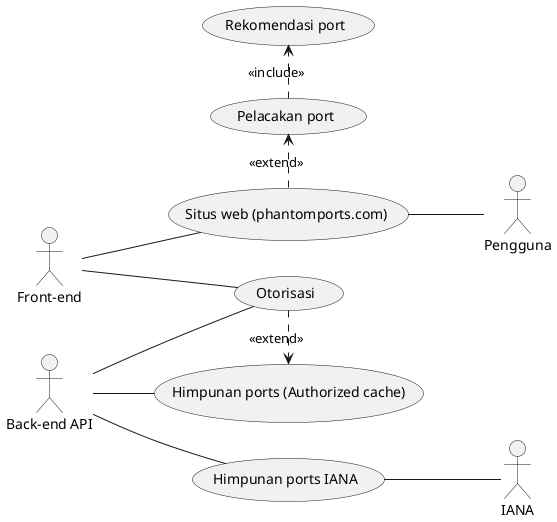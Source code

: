 @startuml
left to right direction

actor :Back-end API: as be
actor :Front-end: as fe
actor :Pengguna: as usr
actor :IANA: as iana

together {
  "Situs web (phantomports.com)" as (website)
  "Pelacakan port" as (search)
  "Rekomendasi port" as (recommend)
}

"Himpunan ports IANA" as (ports)
"Himpunan ports (Authorized cache)" as (cached)

"Otorisasi" as (authorize)

(website) -- usr
fe -- (website)
(website) .> (search): <<extend>>
(search) .> (recommend): <<include>>

be -- (ports)
(ports) -- iana

be -- (authorize)
fe -- (authorize)

be -- (cached)
(authorize) .> (cached): <<extend>>

@enduml
